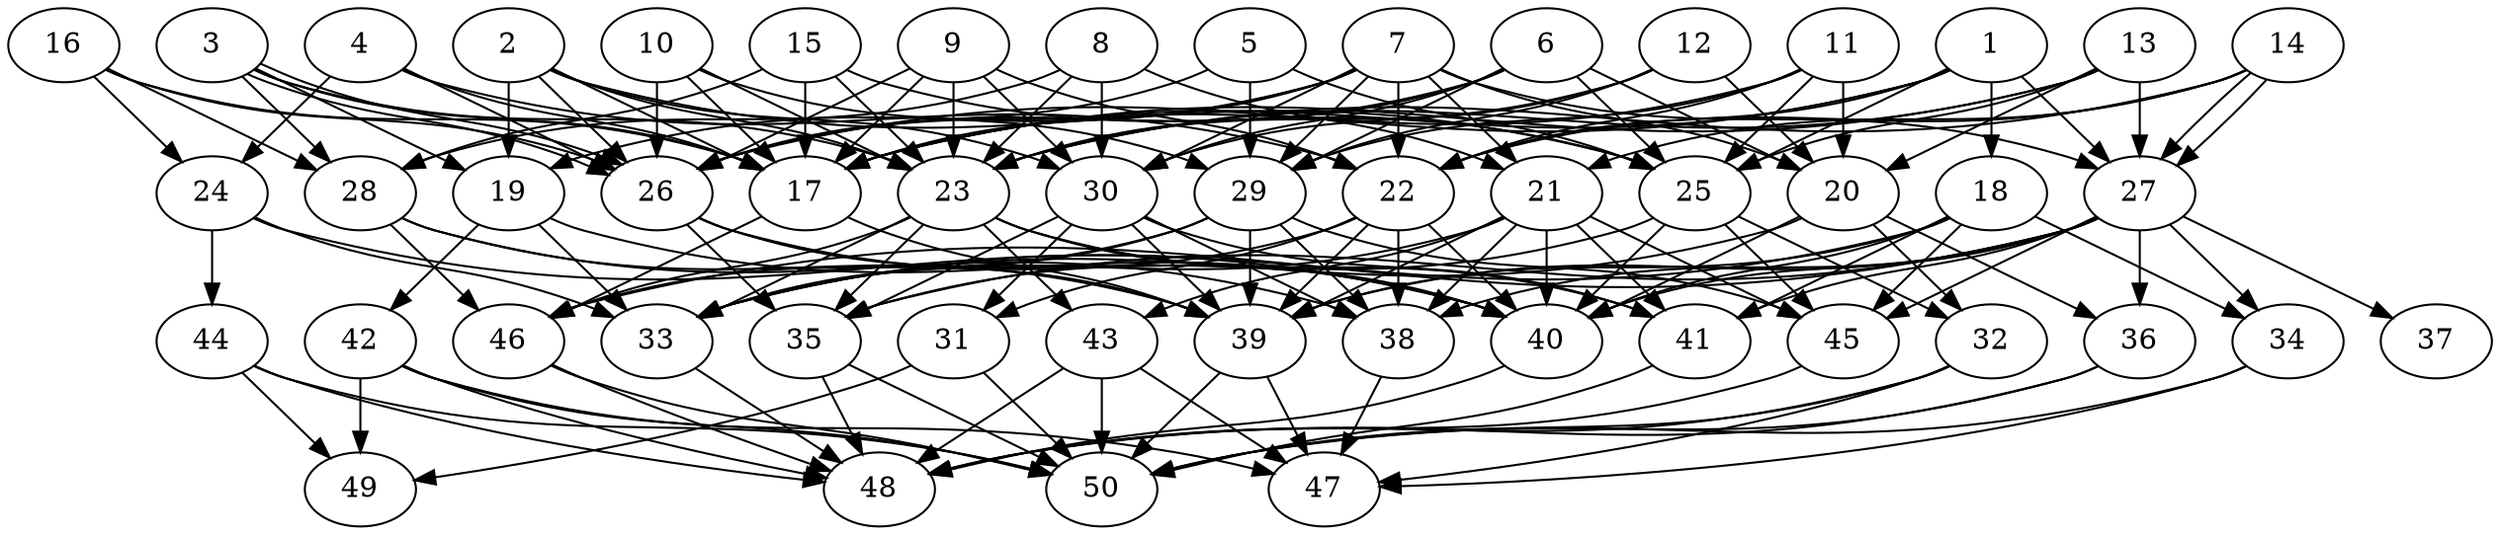 // DAG automatically generated by daggen at Thu Oct  3 14:07:57 2019
// ./daggen --dot -n 50 --ccr 0.3 --fat 0.7 --regular 0.9 --density 0.7 --mindata 5242880 --maxdata 52428800 
digraph G {
  1 [size="149548373", alpha="0.03", expect_size="44864512"] 
  1 -> 17 [size ="44864512"]
  1 -> 18 [size ="44864512"]
  1 -> 22 [size ="44864512"]
  1 -> 25 [size ="44864512"]
  1 -> 26 [size ="44864512"]
  1 -> 27 [size ="44864512"]
  2 [size="70215680", alpha="0.10", expect_size="21064704"] 
  2 -> 17 [size ="21064704"]
  2 -> 19 [size ="21064704"]
  2 -> 23 [size ="21064704"]
  2 -> 25 [size ="21064704"]
  2 -> 26 [size ="21064704"]
  2 -> 30 [size ="21064704"]
  3 [size="141509973", alpha="0.14", expect_size="42452992"] 
  3 -> 17 [size ="42452992"]
  3 -> 19 [size ="42452992"]
  3 -> 23 [size ="42452992"]
  3 -> 26 [size ="42452992"]
  3 -> 26 [size ="42452992"]
  3 -> 28 [size ="42452992"]
  4 [size="42820267", alpha="0.10", expect_size="12846080"] 
  4 -> 17 [size ="12846080"]
  4 -> 22 [size ="12846080"]
  4 -> 24 [size ="12846080"]
  4 -> 26 [size ="12846080"]
  5 [size="169567573", alpha="0.19", expect_size="50870272"] 
  5 -> 25 [size ="50870272"]
  5 -> 26 [size ="50870272"]
  5 -> 29 [size ="50870272"]
  6 [size="87476907", alpha="0.07", expect_size="26243072"] 
  6 -> 20 [size ="26243072"]
  6 -> 23 [size ="26243072"]
  6 -> 25 [size ="26243072"]
  6 -> 26 [size ="26243072"]
  6 -> 29 [size ="26243072"]
  6 -> 30 [size ="26243072"]
  7 [size="29385387", alpha="0.08", expect_size="8815616"] 
  7 -> 17 [size ="8815616"]
  7 -> 19 [size ="8815616"]
  7 -> 20 [size ="8815616"]
  7 -> 21 [size ="8815616"]
  7 -> 22 [size ="8815616"]
  7 -> 26 [size ="8815616"]
  7 -> 27 [size ="8815616"]
  7 -> 29 [size ="8815616"]
  7 -> 30 [size ="8815616"]
  8 [size="42625707", alpha="0.12", expect_size="12787712"] 
  8 -> 21 [size ="12787712"]
  8 -> 23 [size ="12787712"]
  8 -> 28 [size ="12787712"]
  8 -> 30 [size ="12787712"]
  9 [size="28026880", alpha="0.17", expect_size="8408064"] 
  9 -> 17 [size ="8408064"]
  9 -> 22 [size ="8408064"]
  9 -> 23 [size ="8408064"]
  9 -> 26 [size ="8408064"]
  9 -> 30 [size ="8408064"]
  10 [size="19961173", alpha="0.14", expect_size="5988352"] 
  10 -> 17 [size ="5988352"]
  10 -> 23 [size ="5988352"]
  10 -> 26 [size ="5988352"]
  10 -> 29 [size ="5988352"]
  11 [size="168669867", alpha="0.05", expect_size="50600960"] 
  11 -> 17 [size ="50600960"]
  11 -> 20 [size ="50600960"]
  11 -> 22 [size ="50600960"]
  11 -> 25 [size ="50600960"]
  11 -> 29 [size ="50600960"]
  12 [size="34590720", alpha="0.14", expect_size="10377216"] 
  12 -> 20 [size ="10377216"]
  12 -> 23 [size ="10377216"]
  12 -> 29 [size ="10377216"]
  12 -> 30 [size ="10377216"]
  13 [size="115899733", alpha="0.06", expect_size="34769920"] 
  13 -> 17 [size ="34769920"]
  13 -> 20 [size ="34769920"]
  13 -> 23 [size ="34769920"]
  13 -> 25 [size ="34769920"]
  13 -> 27 [size ="34769920"]
  14 [size="68751360", alpha="0.07", expect_size="20625408"] 
  14 -> 21 [size ="20625408"]
  14 -> 22 [size ="20625408"]
  14 -> 23 [size ="20625408"]
  14 -> 27 [size ="20625408"]
  14 -> 27 [size ="20625408"]
  15 [size="146380800", alpha="0.11", expect_size="43914240"] 
  15 -> 17 [size ="43914240"]
  15 -> 23 [size ="43914240"]
  15 -> 25 [size ="43914240"]
  15 -> 28 [size ="43914240"]
  16 [size="139868160", alpha="0.03", expect_size="41960448"] 
  16 -> 17 [size ="41960448"]
  16 -> 24 [size ="41960448"]
  16 -> 26 [size ="41960448"]
  16 -> 28 [size ="41960448"]
  17 [size="39164587", alpha="0.05", expect_size="11749376"] 
  17 -> 39 [size ="11749376"]
  17 -> 46 [size ="11749376"]
  18 [size="102215680", alpha="0.12", expect_size="30664704"] 
  18 -> 33 [size ="30664704"]
  18 -> 34 [size ="30664704"]
  18 -> 39 [size ="30664704"]
  18 -> 40 [size ="30664704"]
  18 -> 41 [size ="30664704"]
  18 -> 45 [size ="30664704"]
  19 [size="38307840", alpha="0.13", expect_size="11492352"] 
  19 -> 33 [size ="11492352"]
  19 -> 40 [size ="11492352"]
  19 -> 42 [size ="11492352"]
  20 [size="173448533", alpha="0.00", expect_size="52034560"] 
  20 -> 32 [size ="52034560"]
  20 -> 33 [size ="52034560"]
  20 -> 36 [size ="52034560"]
  20 -> 40 [size ="52034560"]
  21 [size="128993280", alpha="0.04", expect_size="38697984"] 
  21 -> 33 [size ="38697984"]
  21 -> 38 [size ="38697984"]
  21 -> 39 [size ="38697984"]
  21 -> 40 [size ="38697984"]
  21 -> 41 [size ="38697984"]
  21 -> 43 [size ="38697984"]
  21 -> 45 [size ="38697984"]
  22 [size="166615040", alpha="0.15", expect_size="49984512"] 
  22 -> 31 [size ="49984512"]
  22 -> 33 [size ="49984512"]
  22 -> 38 [size ="49984512"]
  22 -> 39 [size ="49984512"]
  22 -> 40 [size ="49984512"]
  23 [size="121442987", alpha="0.01", expect_size="36432896"] 
  23 -> 33 [size ="36432896"]
  23 -> 35 [size ="36432896"]
  23 -> 40 [size ="36432896"]
  23 -> 41 [size ="36432896"]
  23 -> 43 [size ="36432896"]
  23 -> 46 [size ="36432896"]
  24 [size="164952747", alpha="0.11", expect_size="49485824"] 
  24 -> 33 [size ="49485824"]
  24 -> 40 [size ="49485824"]
  24 -> 44 [size ="49485824"]
  25 [size="61088427", alpha="0.00", expect_size="18326528"] 
  25 -> 32 [size ="18326528"]
  25 -> 35 [size ="18326528"]
  25 -> 40 [size ="18326528"]
  25 -> 45 [size ="18326528"]
  26 [size="150312960", alpha="0.18", expect_size="45093888"] 
  26 -> 35 [size ="45093888"]
  26 -> 39 [size ="45093888"]
  26 -> 40 [size ="45093888"]
  27 [size="170704213", alpha="0.18", expect_size="51211264"] 
  27 -> 34 [size ="51211264"]
  27 -> 35 [size ="51211264"]
  27 -> 36 [size ="51211264"]
  27 -> 37 [size ="51211264"]
  27 -> 38 [size ="51211264"]
  27 -> 39 [size ="51211264"]
  27 -> 40 [size ="51211264"]
  27 -> 41 [size ="51211264"]
  27 -> 45 [size ="51211264"]
  27 -> 46 [size ="51211264"]
  28 [size="55548587", alpha="0.00", expect_size="16664576"] 
  28 -> 38 [size ="16664576"]
  28 -> 39 [size ="16664576"]
  28 -> 46 [size ="16664576"]
  29 [size="147824640", alpha="0.04", expect_size="44347392"] 
  29 -> 33 [size ="44347392"]
  29 -> 38 [size ="44347392"]
  29 -> 39 [size ="44347392"]
  29 -> 45 [size ="44347392"]
  29 -> 46 [size ="44347392"]
  30 [size="92265813", alpha="0.08", expect_size="27679744"] 
  30 -> 31 [size ="27679744"]
  30 -> 35 [size ="27679744"]
  30 -> 38 [size ="27679744"]
  30 -> 39 [size ="27679744"]
  30 -> 41 [size ="27679744"]
  31 [size="93409280", alpha="0.12", expect_size="28022784"] 
  31 -> 49 [size ="28022784"]
  31 -> 50 [size ="28022784"]
  32 [size="126040747", alpha="0.18", expect_size="37812224"] 
  32 -> 47 [size ="37812224"]
  32 -> 48 [size ="37812224"]
  32 -> 50 [size ="37812224"]
  33 [size="85616640", alpha="0.16", expect_size="25684992"] 
  33 -> 48 [size ="25684992"]
  34 [size="96174080", alpha="0.01", expect_size="28852224"] 
  34 -> 47 [size ="28852224"]
  34 -> 50 [size ="28852224"]
  35 [size="25774080", alpha="0.02", expect_size="7732224"] 
  35 -> 48 [size ="7732224"]
  35 -> 50 [size ="7732224"]
  36 [size="26504533", alpha="0.19", expect_size="7951360"] 
  36 -> 48 [size ="7951360"]
  36 -> 50 [size ="7951360"]
  37 [size="168376320", alpha="0.18", expect_size="50512896"] 
  38 [size="148722347", alpha="0.08", expect_size="44616704"] 
  38 -> 47 [size ="44616704"]
  39 [size="149981867", alpha="0.01", expect_size="44994560"] 
  39 -> 47 [size ="44994560"]
  39 -> 50 [size ="44994560"]
  40 [size="25422507", alpha="0.14", expect_size="7626752"] 
  40 -> 48 [size ="7626752"]
  41 [size="92101973", alpha="0.01", expect_size="27630592"] 
  41 -> 50 [size ="27630592"]
  42 [size="29364907", alpha="0.07", expect_size="8809472"] 
  42 -> 47 [size ="8809472"]
  42 -> 48 [size ="8809472"]
  42 -> 49 [size ="8809472"]
  42 -> 50 [size ="8809472"]
  43 [size="168891733", alpha="0.06", expect_size="50667520"] 
  43 -> 47 [size ="50667520"]
  43 -> 48 [size ="50667520"]
  43 -> 50 [size ="50667520"]
  44 [size="137253547", alpha="0.04", expect_size="41176064"] 
  44 -> 48 [size ="41176064"]
  44 -> 49 [size ="41176064"]
  44 -> 50 [size ="41176064"]
  45 [size="143011840", alpha="0.07", expect_size="42903552"] 
  45 -> 48 [size ="42903552"]
  46 [size="157784747", alpha="0.07", expect_size="47335424"] 
  46 -> 48 [size ="47335424"]
  46 -> 50 [size ="47335424"]
  47 [size="146677760", alpha="0.07", expect_size="44003328"] 
  48 [size="131386027", alpha="0.12", expect_size="39415808"] 
  49 [size="39362560", alpha="0.13", expect_size="11808768"] 
  50 [size="48725333", alpha="0.04", expect_size="14617600"] 
}

